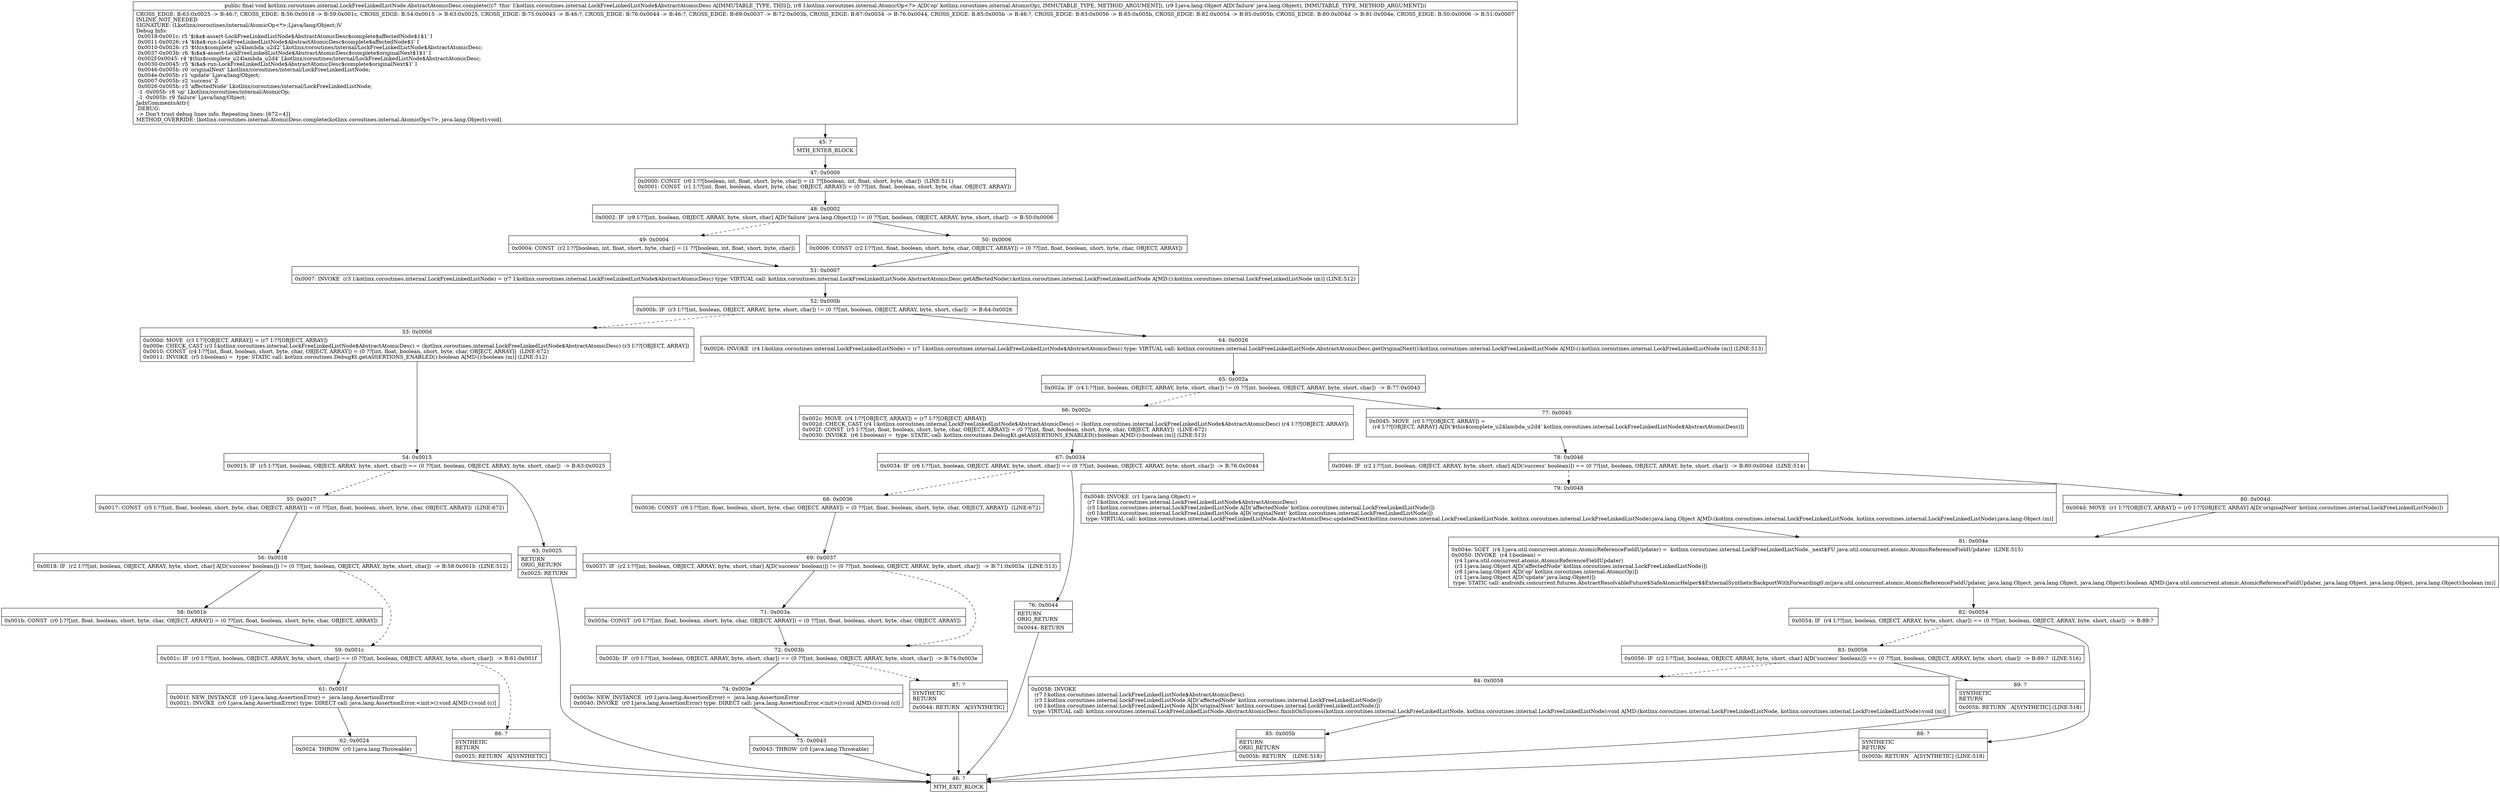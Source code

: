 digraph "CFG forkotlinx.coroutines.internal.LockFreeLinkedListNode.AbstractAtomicDesc.complete(Lkotlinx\/coroutines\/internal\/AtomicOp;Ljava\/lang\/Object;)V" {
Node_45 [shape=record,label="{45\:\ ?|MTH_ENTER_BLOCK\l}"];
Node_47 [shape=record,label="{47\:\ 0x0000|0x0000: CONST  (r0 I:??[boolean, int, float, short, byte, char]) = (1 ??[boolean, int, float, short, byte, char])  (LINE:511)\l0x0001: CONST  (r1 I:??[int, float, boolean, short, byte, char, OBJECT, ARRAY]) = (0 ??[int, float, boolean, short, byte, char, OBJECT, ARRAY]) \l}"];
Node_48 [shape=record,label="{48\:\ 0x0002|0x0002: IF  (r9 I:??[int, boolean, OBJECT, ARRAY, byte, short, char] A[D('failure' java.lang.Object)]) != (0 ??[int, boolean, OBJECT, ARRAY, byte, short, char])  \-\> B:50:0x0006 \l}"];
Node_49 [shape=record,label="{49\:\ 0x0004|0x0004: CONST  (r2 I:??[boolean, int, float, short, byte, char]) = (1 ??[boolean, int, float, short, byte, char]) \l}"];
Node_51 [shape=record,label="{51\:\ 0x0007|0x0007: INVOKE  (r3 I:kotlinx.coroutines.internal.LockFreeLinkedListNode) = (r7 I:kotlinx.coroutines.internal.LockFreeLinkedListNode$AbstractAtomicDesc) type: VIRTUAL call: kotlinx.coroutines.internal.LockFreeLinkedListNode.AbstractAtomicDesc.getAffectedNode():kotlinx.coroutines.internal.LockFreeLinkedListNode A[MD:():kotlinx.coroutines.internal.LockFreeLinkedListNode (m)] (LINE:512)\l}"];
Node_52 [shape=record,label="{52\:\ 0x000b|0x000b: IF  (r3 I:??[int, boolean, OBJECT, ARRAY, byte, short, char]) != (0 ??[int, boolean, OBJECT, ARRAY, byte, short, char])  \-\> B:64:0x0026 \l}"];
Node_53 [shape=record,label="{53\:\ 0x000d|0x000d: MOVE  (r3 I:??[OBJECT, ARRAY]) = (r7 I:??[OBJECT, ARRAY]) \l0x000e: CHECK_CAST (r3 I:kotlinx.coroutines.internal.LockFreeLinkedListNode$AbstractAtomicDesc) = (kotlinx.coroutines.internal.LockFreeLinkedListNode$AbstractAtomicDesc) (r3 I:??[OBJECT, ARRAY]) \l0x0010: CONST  (r4 I:??[int, float, boolean, short, byte, char, OBJECT, ARRAY]) = (0 ??[int, float, boolean, short, byte, char, OBJECT, ARRAY])  (LINE:672)\l0x0011: INVOKE  (r5 I:boolean) =  type: STATIC call: kotlinx.coroutines.DebugKt.getASSERTIONS_ENABLED():boolean A[MD:():boolean (m)] (LINE:512)\l}"];
Node_54 [shape=record,label="{54\:\ 0x0015|0x0015: IF  (r5 I:??[int, boolean, OBJECT, ARRAY, byte, short, char]) == (0 ??[int, boolean, OBJECT, ARRAY, byte, short, char])  \-\> B:63:0x0025 \l}"];
Node_55 [shape=record,label="{55\:\ 0x0017|0x0017: CONST  (r5 I:??[int, float, boolean, short, byte, char, OBJECT, ARRAY]) = (0 ??[int, float, boolean, short, byte, char, OBJECT, ARRAY])  (LINE:672)\l}"];
Node_56 [shape=record,label="{56\:\ 0x0018|0x0018: IF  (r2 I:??[int, boolean, OBJECT, ARRAY, byte, short, char] A[D('success' boolean)]) != (0 ??[int, boolean, OBJECT, ARRAY, byte, short, char])  \-\> B:58:0x001b  (LINE:512)\l}"];
Node_58 [shape=record,label="{58\:\ 0x001b|0x001b: CONST  (r0 I:??[int, float, boolean, short, byte, char, OBJECT, ARRAY]) = (0 ??[int, float, boolean, short, byte, char, OBJECT, ARRAY]) \l}"];
Node_59 [shape=record,label="{59\:\ 0x001c|0x001c: IF  (r0 I:??[int, boolean, OBJECT, ARRAY, byte, short, char]) == (0 ??[int, boolean, OBJECT, ARRAY, byte, short, char])  \-\> B:61:0x001f \l}"];
Node_61 [shape=record,label="{61\:\ 0x001f|0x001f: NEW_INSTANCE  (r0 I:java.lang.AssertionError) =  java.lang.AssertionError \l0x0021: INVOKE  (r0 I:java.lang.AssertionError) type: DIRECT call: java.lang.AssertionError.\<init\>():void A[MD:():void (c)]\l}"];
Node_62 [shape=record,label="{62\:\ 0x0024|0x0024: THROW  (r0 I:java.lang.Throwable) \l}"];
Node_46 [shape=record,label="{46\:\ ?|MTH_EXIT_BLOCK\l}"];
Node_86 [shape=record,label="{86\:\ ?|SYNTHETIC\lRETURN\l|0x0025: RETURN   A[SYNTHETIC]\l}"];
Node_63 [shape=record,label="{63\:\ 0x0025|RETURN\lORIG_RETURN\l|0x0025: RETURN   \l}"];
Node_64 [shape=record,label="{64\:\ 0x0026|0x0026: INVOKE  (r4 I:kotlinx.coroutines.internal.LockFreeLinkedListNode) = (r7 I:kotlinx.coroutines.internal.LockFreeLinkedListNode$AbstractAtomicDesc) type: VIRTUAL call: kotlinx.coroutines.internal.LockFreeLinkedListNode.AbstractAtomicDesc.getOriginalNext():kotlinx.coroutines.internal.LockFreeLinkedListNode A[MD:():kotlinx.coroutines.internal.LockFreeLinkedListNode (m)] (LINE:513)\l}"];
Node_65 [shape=record,label="{65\:\ 0x002a|0x002a: IF  (r4 I:??[int, boolean, OBJECT, ARRAY, byte, short, char]) != (0 ??[int, boolean, OBJECT, ARRAY, byte, short, char])  \-\> B:77:0x0045 \l}"];
Node_66 [shape=record,label="{66\:\ 0x002c|0x002c: MOVE  (r4 I:??[OBJECT, ARRAY]) = (r7 I:??[OBJECT, ARRAY]) \l0x002d: CHECK_CAST (r4 I:kotlinx.coroutines.internal.LockFreeLinkedListNode$AbstractAtomicDesc) = (kotlinx.coroutines.internal.LockFreeLinkedListNode$AbstractAtomicDesc) (r4 I:??[OBJECT, ARRAY]) \l0x002f: CONST  (r5 I:??[int, float, boolean, short, byte, char, OBJECT, ARRAY]) = (0 ??[int, float, boolean, short, byte, char, OBJECT, ARRAY])  (LINE:672)\l0x0030: INVOKE  (r6 I:boolean) =  type: STATIC call: kotlinx.coroutines.DebugKt.getASSERTIONS_ENABLED():boolean A[MD:():boolean (m)] (LINE:513)\l}"];
Node_67 [shape=record,label="{67\:\ 0x0034|0x0034: IF  (r6 I:??[int, boolean, OBJECT, ARRAY, byte, short, char]) == (0 ??[int, boolean, OBJECT, ARRAY, byte, short, char])  \-\> B:76:0x0044 \l}"];
Node_68 [shape=record,label="{68\:\ 0x0036|0x0036: CONST  (r6 I:??[int, float, boolean, short, byte, char, OBJECT, ARRAY]) = (0 ??[int, float, boolean, short, byte, char, OBJECT, ARRAY])  (LINE:672)\l}"];
Node_69 [shape=record,label="{69\:\ 0x0037|0x0037: IF  (r2 I:??[int, boolean, OBJECT, ARRAY, byte, short, char] A[D('success' boolean)]) != (0 ??[int, boolean, OBJECT, ARRAY, byte, short, char])  \-\> B:71:0x003a  (LINE:513)\l}"];
Node_71 [shape=record,label="{71\:\ 0x003a|0x003a: CONST  (r0 I:??[int, float, boolean, short, byte, char, OBJECT, ARRAY]) = (0 ??[int, float, boolean, short, byte, char, OBJECT, ARRAY]) \l}"];
Node_72 [shape=record,label="{72\:\ 0x003b|0x003b: IF  (r0 I:??[int, boolean, OBJECT, ARRAY, byte, short, char]) == (0 ??[int, boolean, OBJECT, ARRAY, byte, short, char])  \-\> B:74:0x003e \l}"];
Node_74 [shape=record,label="{74\:\ 0x003e|0x003e: NEW_INSTANCE  (r0 I:java.lang.AssertionError) =  java.lang.AssertionError \l0x0040: INVOKE  (r0 I:java.lang.AssertionError) type: DIRECT call: java.lang.AssertionError.\<init\>():void A[MD:():void (c)]\l}"];
Node_75 [shape=record,label="{75\:\ 0x0043|0x0043: THROW  (r0 I:java.lang.Throwable) \l}"];
Node_87 [shape=record,label="{87\:\ ?|SYNTHETIC\lRETURN\l|0x0044: RETURN   A[SYNTHETIC]\l}"];
Node_76 [shape=record,label="{76\:\ 0x0044|RETURN\lORIG_RETURN\l|0x0044: RETURN   \l}"];
Node_77 [shape=record,label="{77\:\ 0x0045|0x0045: MOVE  (r0 I:??[OBJECT, ARRAY]) = \l  (r4 I:??[OBJECT, ARRAY] A[D('$this$complete_u24lambda_u2d4' kotlinx.coroutines.internal.LockFreeLinkedListNode$AbstractAtomicDesc)])\l \l}"];
Node_78 [shape=record,label="{78\:\ 0x0046|0x0046: IF  (r2 I:??[int, boolean, OBJECT, ARRAY, byte, short, char] A[D('success' boolean)]) == (0 ??[int, boolean, OBJECT, ARRAY, byte, short, char])  \-\> B:80:0x004d  (LINE:514)\l}"];
Node_79 [shape=record,label="{79\:\ 0x0048|0x0048: INVOKE  (r1 I:java.lang.Object) = \l  (r7 I:kotlinx.coroutines.internal.LockFreeLinkedListNode$AbstractAtomicDesc)\l  (r3 I:kotlinx.coroutines.internal.LockFreeLinkedListNode A[D('affectedNode' kotlinx.coroutines.internal.LockFreeLinkedListNode)])\l  (r0 I:kotlinx.coroutines.internal.LockFreeLinkedListNode A[D('originalNext' kotlinx.coroutines.internal.LockFreeLinkedListNode)])\l type: VIRTUAL call: kotlinx.coroutines.internal.LockFreeLinkedListNode.AbstractAtomicDesc.updatedNext(kotlinx.coroutines.internal.LockFreeLinkedListNode, kotlinx.coroutines.internal.LockFreeLinkedListNode):java.lang.Object A[MD:(kotlinx.coroutines.internal.LockFreeLinkedListNode, kotlinx.coroutines.internal.LockFreeLinkedListNode):java.lang.Object (m)]\l}"];
Node_81 [shape=record,label="{81\:\ 0x004e|0x004e: SGET  (r4 I:java.util.concurrent.atomic.AtomicReferenceFieldUpdater) =  kotlinx.coroutines.internal.LockFreeLinkedListNode._next$FU java.util.concurrent.atomic.AtomicReferenceFieldUpdater  (LINE:515)\l0x0050: INVOKE  (r4 I:boolean) = \l  (r4 I:java.util.concurrent.atomic.AtomicReferenceFieldUpdater)\l  (r3 I:java.lang.Object A[D('affectedNode' kotlinx.coroutines.internal.LockFreeLinkedListNode)])\l  (r8 I:java.lang.Object A[D('op' kotlinx.coroutines.internal.AtomicOp)])\l  (r1 I:java.lang.Object A[D('update' java.lang.Object)])\l type: STATIC call: androidx.concurrent.futures.AbstractResolvableFuture$SafeAtomicHelper$$ExternalSyntheticBackportWithForwarding0.m(java.util.concurrent.atomic.AtomicReferenceFieldUpdater, java.lang.Object, java.lang.Object, java.lang.Object):boolean A[MD:(java.util.concurrent.atomic.AtomicReferenceFieldUpdater, java.lang.Object, java.lang.Object, java.lang.Object):boolean (m)]\l}"];
Node_82 [shape=record,label="{82\:\ 0x0054|0x0054: IF  (r4 I:??[int, boolean, OBJECT, ARRAY, byte, short, char]) == (0 ??[int, boolean, OBJECT, ARRAY, byte, short, char])  \-\> B:88:? \l}"];
Node_83 [shape=record,label="{83\:\ 0x0056|0x0056: IF  (r2 I:??[int, boolean, OBJECT, ARRAY, byte, short, char] A[D('success' boolean)]) == (0 ??[int, boolean, OBJECT, ARRAY, byte, short, char])  \-\> B:89:?  (LINE:516)\l}"];
Node_84 [shape=record,label="{84\:\ 0x0058|0x0058: INVOKE  \l  (r7 I:kotlinx.coroutines.internal.LockFreeLinkedListNode$AbstractAtomicDesc)\l  (r3 I:kotlinx.coroutines.internal.LockFreeLinkedListNode A[D('affectedNode' kotlinx.coroutines.internal.LockFreeLinkedListNode)])\l  (r0 I:kotlinx.coroutines.internal.LockFreeLinkedListNode A[D('originalNext' kotlinx.coroutines.internal.LockFreeLinkedListNode)])\l type: VIRTUAL call: kotlinx.coroutines.internal.LockFreeLinkedListNode.AbstractAtomicDesc.finishOnSuccess(kotlinx.coroutines.internal.LockFreeLinkedListNode, kotlinx.coroutines.internal.LockFreeLinkedListNode):void A[MD:(kotlinx.coroutines.internal.LockFreeLinkedListNode, kotlinx.coroutines.internal.LockFreeLinkedListNode):void (m)]\l}"];
Node_85 [shape=record,label="{85\:\ 0x005b|RETURN\lORIG_RETURN\l|0x005b: RETURN    (LINE:518)\l}"];
Node_89 [shape=record,label="{89\:\ ?|SYNTHETIC\lRETURN\l|0x005b: RETURN   A[SYNTHETIC] (LINE:518)\l}"];
Node_88 [shape=record,label="{88\:\ ?|SYNTHETIC\lRETURN\l|0x005b: RETURN   A[SYNTHETIC] (LINE:518)\l}"];
Node_80 [shape=record,label="{80\:\ 0x004d|0x004d: MOVE  (r1 I:??[OBJECT, ARRAY]) = (r0 I:??[OBJECT, ARRAY] A[D('originalNext' kotlinx.coroutines.internal.LockFreeLinkedListNode)]) \l}"];
Node_50 [shape=record,label="{50\:\ 0x0006|0x0006: CONST  (r2 I:??[int, float, boolean, short, byte, char, OBJECT, ARRAY]) = (0 ??[int, float, boolean, short, byte, char, OBJECT, ARRAY]) \l}"];
MethodNode[shape=record,label="{public final void kotlinx.coroutines.internal.LockFreeLinkedListNode.AbstractAtomicDesc.complete((r7 'this' I:kotlinx.coroutines.internal.LockFreeLinkedListNode$AbstractAtomicDesc A[IMMUTABLE_TYPE, THIS]), (r8 I:kotlinx.coroutines.internal.AtomicOp\<?\> A[D('op' kotlinx.coroutines.internal.AtomicOp), IMMUTABLE_TYPE, METHOD_ARGUMENT]), (r9 I:java.lang.Object A[D('failure' java.lang.Object), IMMUTABLE_TYPE, METHOD_ARGUMENT]))  | CROSS_EDGE: B:63:0x0025 \-\> B:46:?, CROSS_EDGE: B:56:0x0018 \-\> B:59:0x001c, CROSS_EDGE: B:54:0x0015 \-\> B:63:0x0025, CROSS_EDGE: B:75:0x0043 \-\> B:46:?, CROSS_EDGE: B:76:0x0044 \-\> B:46:?, CROSS_EDGE: B:69:0x0037 \-\> B:72:0x003b, CROSS_EDGE: B:67:0x0034 \-\> B:76:0x0044, CROSS_EDGE: B:85:0x005b \-\> B:46:?, CROSS_EDGE: B:83:0x0056 \-\> B:85:0x005b, CROSS_EDGE: B:82:0x0054 \-\> B:85:0x005b, CROSS_EDGE: B:80:0x004d \-\> B:81:0x004e, CROSS_EDGE: B:50:0x0006 \-\> B:51:0x0007\lINLINE_NOT_NEEDED\lSIGNATURE: (Lkotlinx\/coroutines\/internal\/AtomicOp\<*\>;Ljava\/lang\/Object;)V\lDebug Info:\l  0x0018\-0x001c: r5 '$i$a$\-assert\-LockFreeLinkedListNode$AbstractAtomicDesc$complete$affectedNode$1$1' I\l  0x0011\-0x0026: r4 '$i$a$\-run\-LockFreeLinkedListNode$AbstractAtomicDesc$complete$affectedNode$1' I\l  0x0010\-0x0026: r3 '$this$complete_u24lambda_u2d2' Lkotlinx\/coroutines\/internal\/LockFreeLinkedListNode$AbstractAtomicDesc;\l  0x0037\-0x003b: r6 '$i$a$\-assert\-LockFreeLinkedListNode$AbstractAtomicDesc$complete$originalNext$1$1' I\l  0x002f\-0x0045: r4 '$this$complete_u24lambda_u2d4' Lkotlinx\/coroutines\/internal\/LockFreeLinkedListNode$AbstractAtomicDesc;\l  0x0030\-0x0045: r5 '$i$a$\-run\-LockFreeLinkedListNode$AbstractAtomicDesc$complete$originalNext$1' I\l  0x0046\-0x005b: r0 'originalNext' Lkotlinx\/coroutines\/internal\/LockFreeLinkedListNode;\l  0x004e\-0x005b: r1 'update' Ljava\/lang\/Object;\l  0x0007\-0x005b: r2 'success' Z\l  0x0026\-0x005b: r3 'affectedNode' Lkotlinx\/coroutines\/internal\/LockFreeLinkedListNode;\l  \-1 \-0x005b: r8 'op' Lkotlinx\/coroutines\/internal\/AtomicOp;\l  \-1 \-0x005b: r9 'failure' Ljava\/lang\/Object;\lJadxCommentsAttr\{\l DEBUG: \l \-\> Don't trust debug lines info. Repeating lines: [672=4]\}\lMETHOD_OVERRIDE: [kotlinx.coroutines.internal.AtomicDesc.complete(kotlinx.coroutines.internal.AtomicOp\<?\>, java.lang.Object):void]\l}"];
MethodNode -> Node_45;Node_45 -> Node_47;
Node_47 -> Node_48;
Node_48 -> Node_49[style=dashed];
Node_48 -> Node_50;
Node_49 -> Node_51;
Node_51 -> Node_52;
Node_52 -> Node_53[style=dashed];
Node_52 -> Node_64;
Node_53 -> Node_54;
Node_54 -> Node_55[style=dashed];
Node_54 -> Node_63;
Node_55 -> Node_56;
Node_56 -> Node_58;
Node_56 -> Node_59[style=dashed];
Node_58 -> Node_59;
Node_59 -> Node_61;
Node_59 -> Node_86[style=dashed];
Node_61 -> Node_62;
Node_62 -> Node_46;
Node_86 -> Node_46;
Node_63 -> Node_46;
Node_64 -> Node_65;
Node_65 -> Node_66[style=dashed];
Node_65 -> Node_77;
Node_66 -> Node_67;
Node_67 -> Node_68[style=dashed];
Node_67 -> Node_76;
Node_68 -> Node_69;
Node_69 -> Node_71;
Node_69 -> Node_72[style=dashed];
Node_71 -> Node_72;
Node_72 -> Node_74;
Node_72 -> Node_87[style=dashed];
Node_74 -> Node_75;
Node_75 -> Node_46;
Node_87 -> Node_46;
Node_76 -> Node_46;
Node_77 -> Node_78;
Node_78 -> Node_79[style=dashed];
Node_78 -> Node_80;
Node_79 -> Node_81;
Node_81 -> Node_82;
Node_82 -> Node_83[style=dashed];
Node_82 -> Node_88;
Node_83 -> Node_84[style=dashed];
Node_83 -> Node_89;
Node_84 -> Node_85;
Node_85 -> Node_46;
Node_89 -> Node_46;
Node_88 -> Node_46;
Node_80 -> Node_81;
Node_50 -> Node_51;
}

